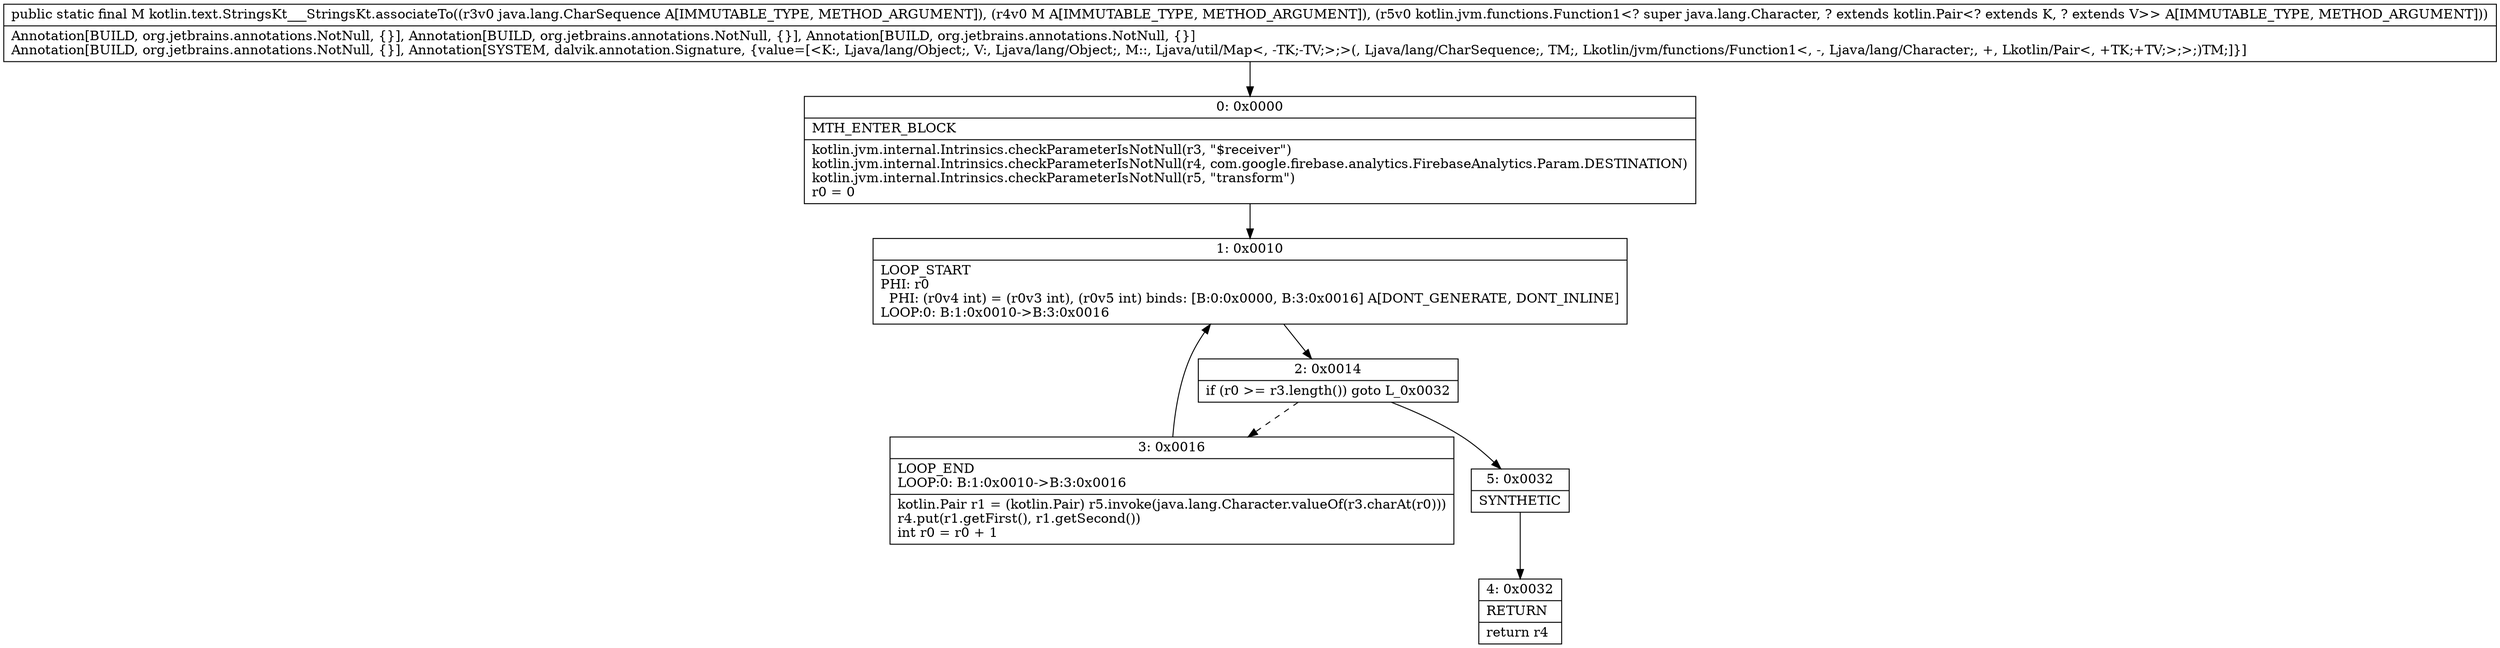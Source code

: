 digraph "CFG forkotlin.text.StringsKt___StringsKt.associateTo(Ljava\/lang\/CharSequence;Ljava\/util\/Map;Lkotlin\/jvm\/functions\/Function1;)Ljava\/util\/Map;" {
Node_0 [shape=record,label="{0\:\ 0x0000|MTH_ENTER_BLOCK\l|kotlin.jvm.internal.Intrinsics.checkParameterIsNotNull(r3, \"$receiver\")\lkotlin.jvm.internal.Intrinsics.checkParameterIsNotNull(r4, com.google.firebase.analytics.FirebaseAnalytics.Param.DESTINATION)\lkotlin.jvm.internal.Intrinsics.checkParameterIsNotNull(r5, \"transform\")\lr0 = 0\l}"];
Node_1 [shape=record,label="{1\:\ 0x0010|LOOP_START\lPHI: r0 \l  PHI: (r0v4 int) = (r0v3 int), (r0v5 int) binds: [B:0:0x0000, B:3:0x0016] A[DONT_GENERATE, DONT_INLINE]\lLOOP:0: B:1:0x0010\-\>B:3:0x0016\l}"];
Node_2 [shape=record,label="{2\:\ 0x0014|if (r0 \>= r3.length()) goto L_0x0032\l}"];
Node_3 [shape=record,label="{3\:\ 0x0016|LOOP_END\lLOOP:0: B:1:0x0010\-\>B:3:0x0016\l|kotlin.Pair r1 = (kotlin.Pair) r5.invoke(java.lang.Character.valueOf(r3.charAt(r0)))\lr4.put(r1.getFirst(), r1.getSecond())\lint r0 = r0 + 1\l}"];
Node_4 [shape=record,label="{4\:\ 0x0032|RETURN\l|return r4\l}"];
Node_5 [shape=record,label="{5\:\ 0x0032|SYNTHETIC\l}"];
MethodNode[shape=record,label="{public static final M kotlin.text.StringsKt___StringsKt.associateTo((r3v0 java.lang.CharSequence A[IMMUTABLE_TYPE, METHOD_ARGUMENT]), (r4v0 M A[IMMUTABLE_TYPE, METHOD_ARGUMENT]), (r5v0 kotlin.jvm.functions.Function1\<? super java.lang.Character, ? extends kotlin.Pair\<? extends K, ? extends V\>\> A[IMMUTABLE_TYPE, METHOD_ARGUMENT]))  | Annotation[BUILD, org.jetbrains.annotations.NotNull, \{\}], Annotation[BUILD, org.jetbrains.annotations.NotNull, \{\}], Annotation[BUILD, org.jetbrains.annotations.NotNull, \{\}]\lAnnotation[BUILD, org.jetbrains.annotations.NotNull, \{\}], Annotation[SYSTEM, dalvik.annotation.Signature, \{value=[\<K:, Ljava\/lang\/Object;, V:, Ljava\/lang\/Object;, M::, Ljava\/util\/Map\<, \-TK;\-TV;\>;\>(, Ljava\/lang\/CharSequence;, TM;, Lkotlin\/jvm\/functions\/Function1\<, \-, Ljava\/lang\/Character;, +, Lkotlin\/Pair\<, +TK;+TV;\>;\>;)TM;]\}]\l}"];
MethodNode -> Node_0;
Node_0 -> Node_1;
Node_1 -> Node_2;
Node_2 -> Node_3[style=dashed];
Node_2 -> Node_5;
Node_3 -> Node_1;
Node_5 -> Node_4;
}

